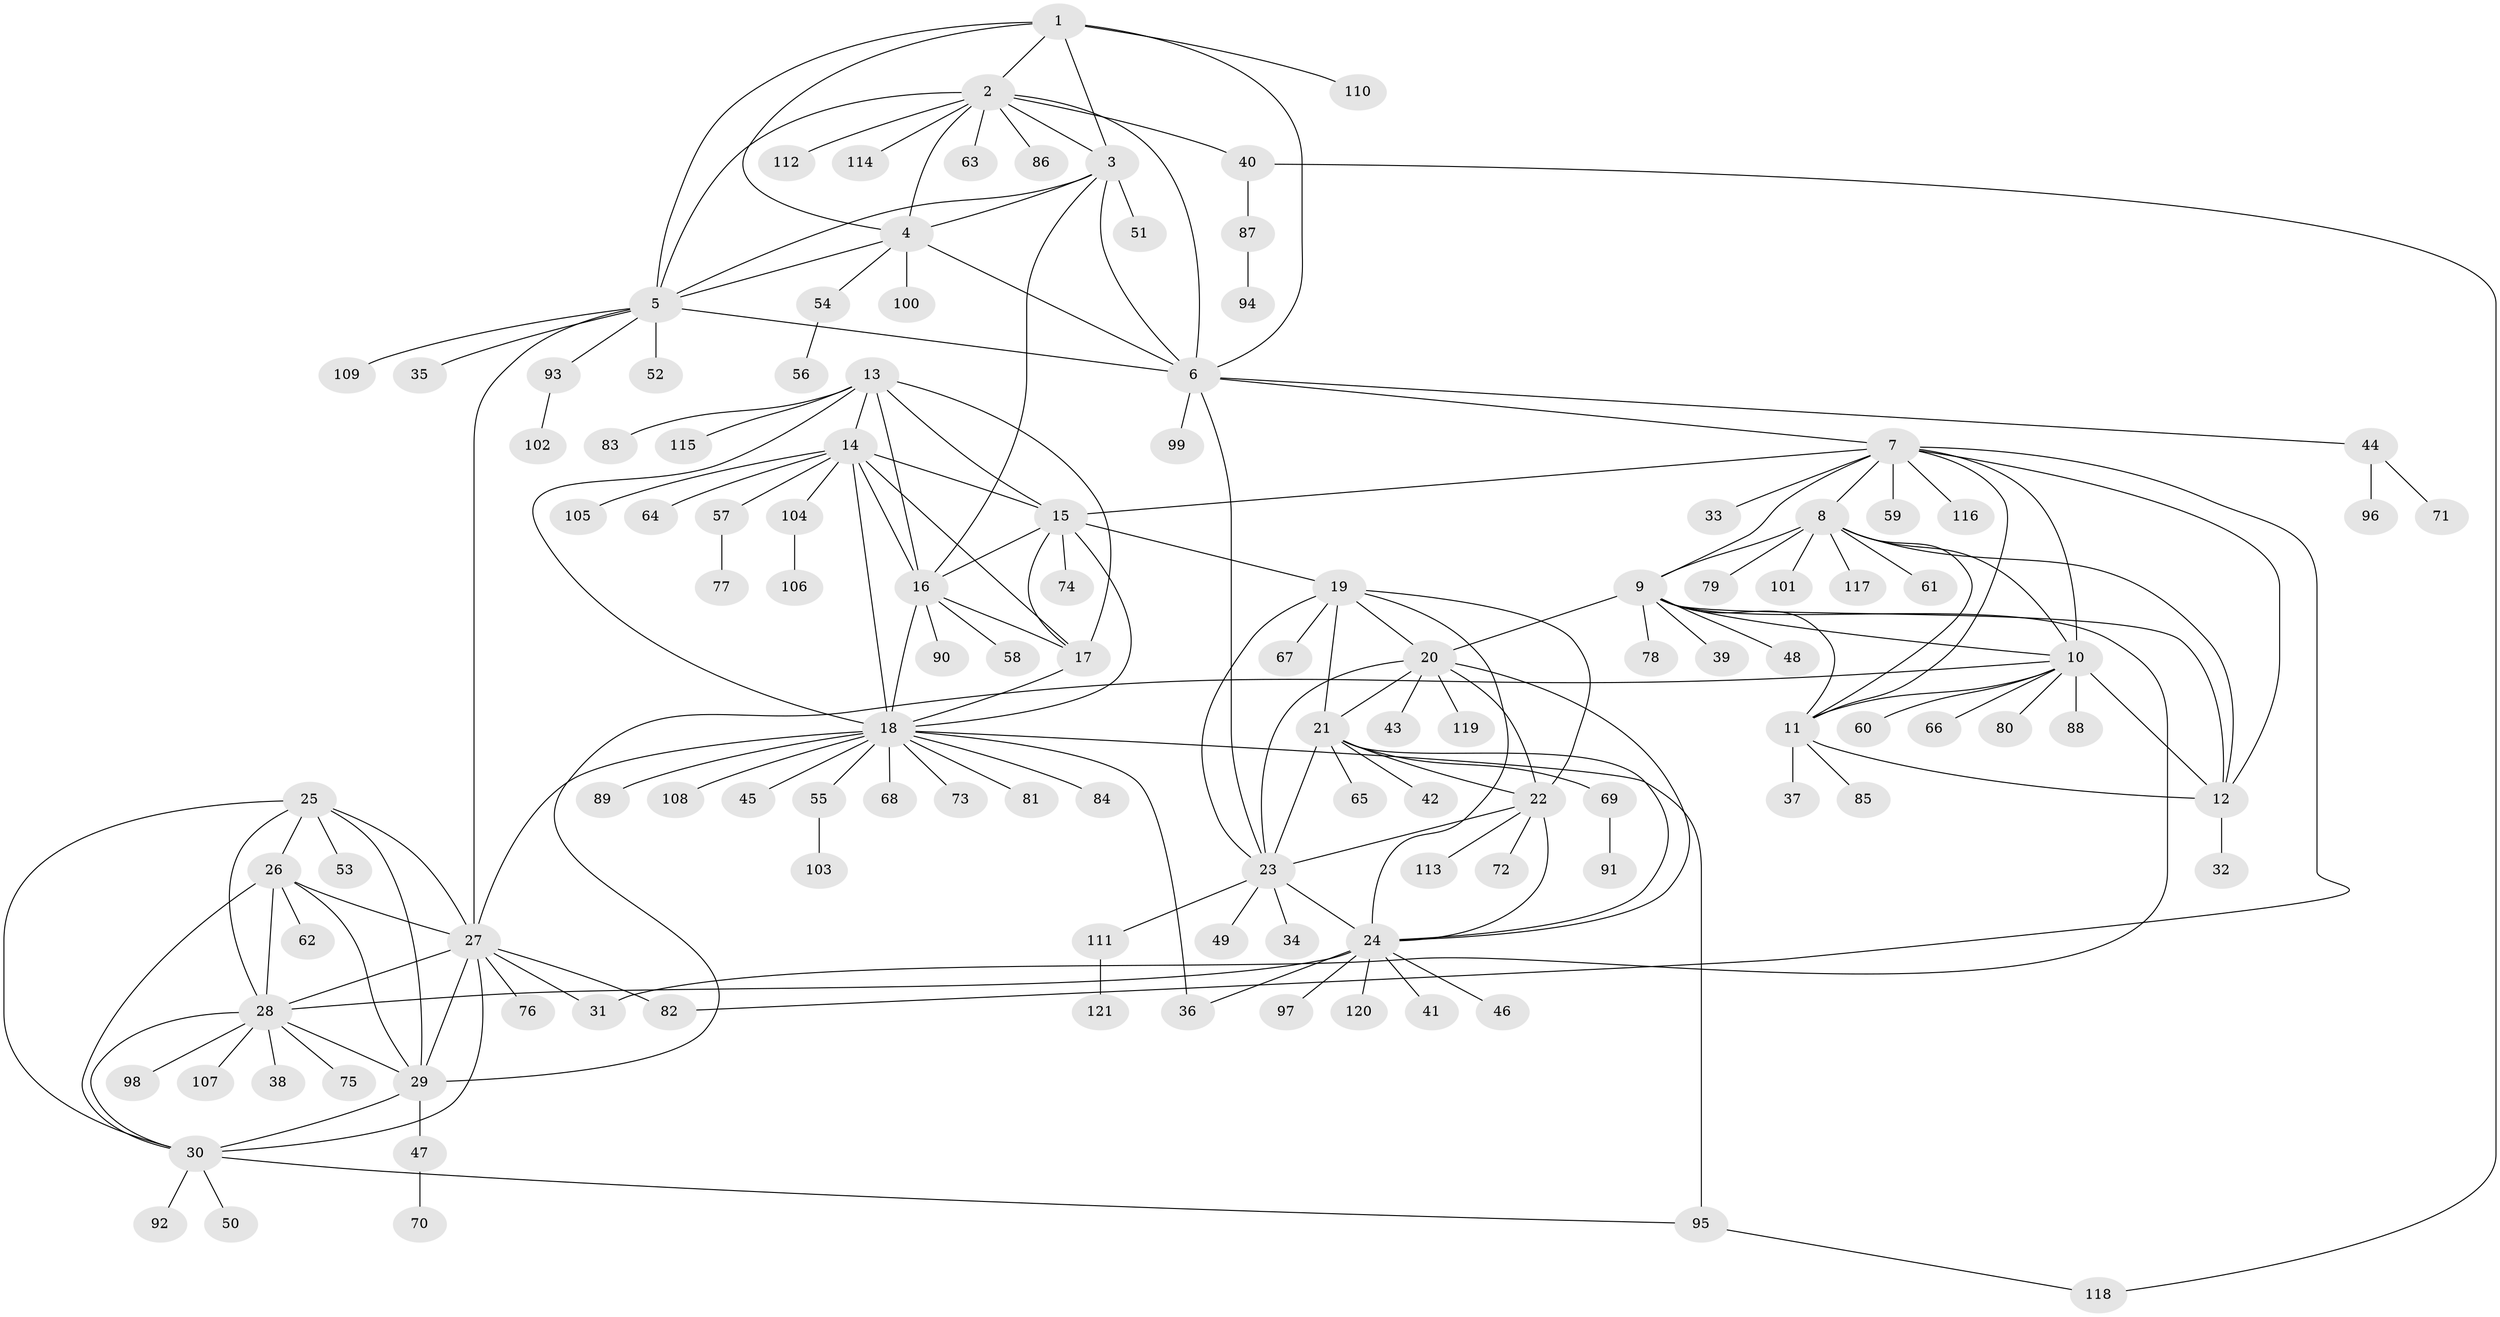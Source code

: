 // coarse degree distribution, {2: 0.05405405405405406, 8: 0.05405405405405406, 1: 0.5135135135135135, 7: 0.08108108108108109, 5: 0.05405405405405406, 4: 0.08108108108108109, 3: 0.10810810810810811, 10: 0.02702702702702703, 6: 0.02702702702702703}
// Generated by graph-tools (version 1.1) at 2025/37/03/04/25 23:37:41]
// undirected, 121 vertices, 181 edges
graph export_dot {
  node [color=gray90,style=filled];
  1;
  2;
  3;
  4;
  5;
  6;
  7;
  8;
  9;
  10;
  11;
  12;
  13;
  14;
  15;
  16;
  17;
  18;
  19;
  20;
  21;
  22;
  23;
  24;
  25;
  26;
  27;
  28;
  29;
  30;
  31;
  32;
  33;
  34;
  35;
  36;
  37;
  38;
  39;
  40;
  41;
  42;
  43;
  44;
  45;
  46;
  47;
  48;
  49;
  50;
  51;
  52;
  53;
  54;
  55;
  56;
  57;
  58;
  59;
  60;
  61;
  62;
  63;
  64;
  65;
  66;
  67;
  68;
  69;
  70;
  71;
  72;
  73;
  74;
  75;
  76;
  77;
  78;
  79;
  80;
  81;
  82;
  83;
  84;
  85;
  86;
  87;
  88;
  89;
  90;
  91;
  92;
  93;
  94;
  95;
  96;
  97;
  98;
  99;
  100;
  101;
  102;
  103;
  104;
  105;
  106;
  107;
  108;
  109;
  110;
  111;
  112;
  113;
  114;
  115;
  116;
  117;
  118;
  119;
  120;
  121;
  1 -- 2;
  1 -- 3;
  1 -- 4;
  1 -- 5;
  1 -- 6;
  1 -- 110;
  2 -- 3;
  2 -- 4;
  2 -- 5;
  2 -- 6;
  2 -- 40;
  2 -- 63;
  2 -- 86;
  2 -- 112;
  2 -- 114;
  3 -- 4;
  3 -- 5;
  3 -- 6;
  3 -- 16;
  3 -- 51;
  4 -- 5;
  4 -- 6;
  4 -- 54;
  4 -- 100;
  5 -- 6;
  5 -- 27;
  5 -- 35;
  5 -- 52;
  5 -- 93;
  5 -- 109;
  6 -- 7;
  6 -- 23;
  6 -- 44;
  6 -- 99;
  7 -- 8;
  7 -- 9;
  7 -- 10;
  7 -- 11;
  7 -- 12;
  7 -- 15;
  7 -- 33;
  7 -- 59;
  7 -- 82;
  7 -- 116;
  8 -- 9;
  8 -- 10;
  8 -- 11;
  8 -- 12;
  8 -- 61;
  8 -- 79;
  8 -- 101;
  8 -- 117;
  9 -- 10;
  9 -- 11;
  9 -- 12;
  9 -- 20;
  9 -- 31;
  9 -- 39;
  9 -- 48;
  9 -- 78;
  10 -- 11;
  10 -- 12;
  10 -- 29;
  10 -- 60;
  10 -- 66;
  10 -- 80;
  10 -- 88;
  11 -- 12;
  11 -- 37;
  11 -- 85;
  12 -- 32;
  13 -- 14;
  13 -- 15;
  13 -- 16;
  13 -- 17;
  13 -- 18;
  13 -- 83;
  13 -- 115;
  14 -- 15;
  14 -- 16;
  14 -- 17;
  14 -- 18;
  14 -- 57;
  14 -- 64;
  14 -- 104;
  14 -- 105;
  15 -- 16;
  15 -- 17;
  15 -- 18;
  15 -- 19;
  15 -- 74;
  16 -- 17;
  16 -- 18;
  16 -- 58;
  16 -- 90;
  17 -- 18;
  18 -- 27;
  18 -- 36;
  18 -- 45;
  18 -- 55;
  18 -- 68;
  18 -- 73;
  18 -- 81;
  18 -- 84;
  18 -- 89;
  18 -- 95;
  18 -- 108;
  19 -- 20;
  19 -- 21;
  19 -- 22;
  19 -- 23;
  19 -- 24;
  19 -- 67;
  20 -- 21;
  20 -- 22;
  20 -- 23;
  20 -- 24;
  20 -- 43;
  20 -- 119;
  21 -- 22;
  21 -- 23;
  21 -- 24;
  21 -- 42;
  21 -- 65;
  21 -- 69;
  22 -- 23;
  22 -- 24;
  22 -- 72;
  22 -- 113;
  23 -- 24;
  23 -- 34;
  23 -- 49;
  23 -- 111;
  24 -- 28;
  24 -- 36;
  24 -- 41;
  24 -- 46;
  24 -- 97;
  24 -- 120;
  25 -- 26;
  25 -- 27;
  25 -- 28;
  25 -- 29;
  25 -- 30;
  25 -- 53;
  26 -- 27;
  26 -- 28;
  26 -- 29;
  26 -- 30;
  26 -- 62;
  27 -- 28;
  27 -- 29;
  27 -- 30;
  27 -- 31;
  27 -- 76;
  27 -- 82;
  28 -- 29;
  28 -- 30;
  28 -- 38;
  28 -- 75;
  28 -- 98;
  28 -- 107;
  29 -- 30;
  29 -- 47;
  30 -- 50;
  30 -- 92;
  30 -- 95;
  40 -- 87;
  40 -- 118;
  44 -- 71;
  44 -- 96;
  47 -- 70;
  54 -- 56;
  55 -- 103;
  57 -- 77;
  69 -- 91;
  87 -- 94;
  93 -- 102;
  95 -- 118;
  104 -- 106;
  111 -- 121;
}
